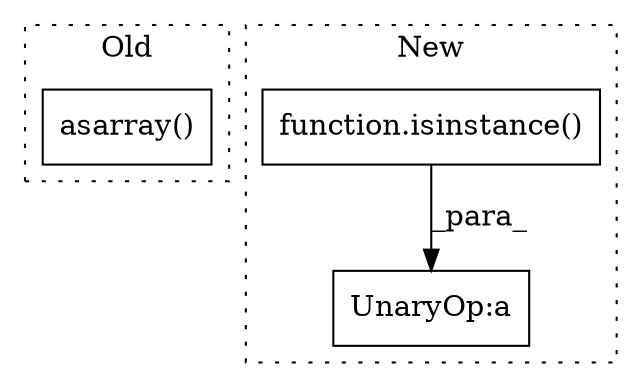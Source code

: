 digraph G {
subgraph cluster0 {
1 [label="asarray()" a="75" s="13109,13125" l="11,14" shape="box"];
label = "Old";
style="dotted";
}
subgraph cluster1 {
2 [label="function.isinstance()" a="75" s="14369,14388" l="11,1" shape="box"];
3 [label="UnaryOp:a" a="61" s="14365" l="3" shape="box"];
label = "New";
style="dotted";
}
2 -> 3 [label="_para_"];
}
